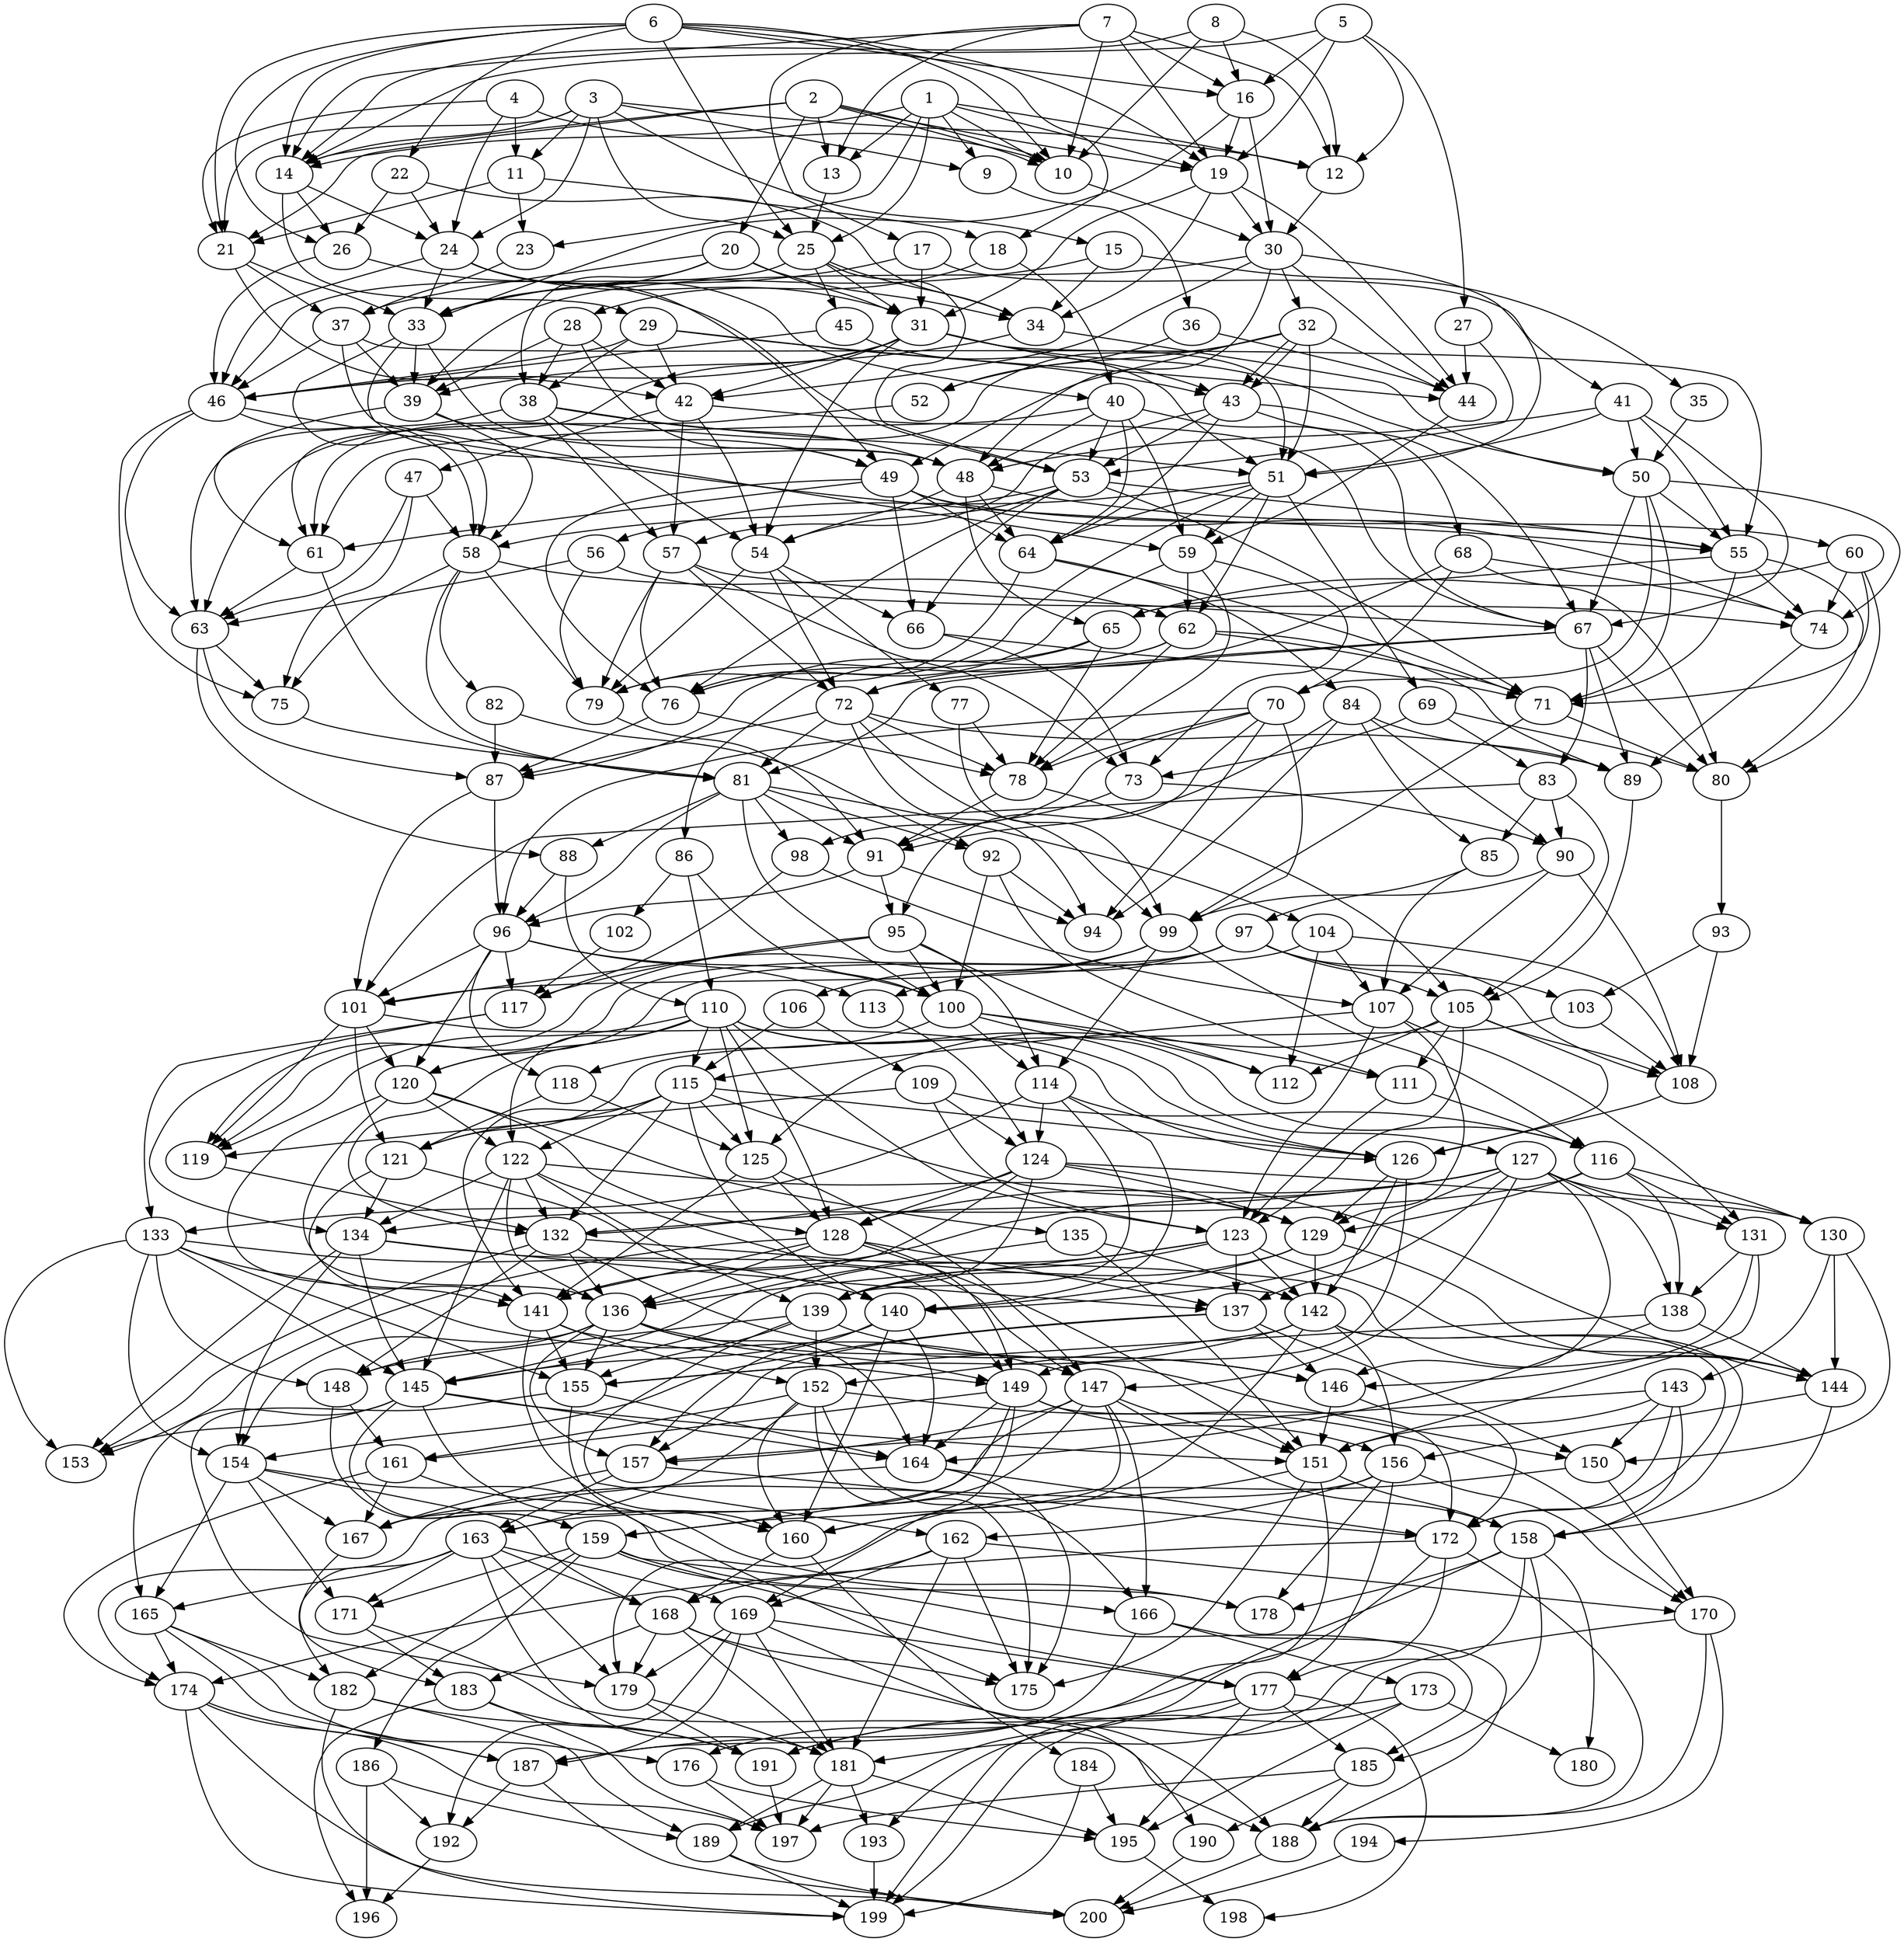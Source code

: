 // DAG automatically generated by daggen at Wed Apr 12 12:21:13 2017
// ./daggen --dot -n 200 --jump=3 --fat=0.4 --regularity=0.4 --density=0.8 
digraph G {
  1 [size="368293445632", alpha="0.04"]
  1 -> 9 [size ="411041792"]
  1 -> 10 [size ="411041792"]
  1 -> 12 [size ="411041792"]
  1 -> 13 [size ="411041792"]
  1 -> 14 [size ="411041792"]
  1 -> 19 [size ="411041792"]
  1 -> 23 [size ="411041792"]
  1 -> 25 [size ="411041792"]
  2 [size="134217728000", alpha="0.10"]
  2 -> 10 [size ="209715200"]
  2 -> 10 [size ="209715200"]
  2 -> 13 [size ="209715200"]
  2 -> 14 [size ="209715200"]
  2 -> 19 [size ="209715200"]
  2 -> 20 [size ="209715200"]
  2 -> 21 [size ="209715200"]
  3 [size="109355901826", alpha="0.17"]
  3 -> 9 [size ="75497472"]
  3 -> 11 [size ="75497472"]
  3 -> 12 [size ="75497472"]
  3 -> 14 [size ="75497472"]
  3 -> 15 [size ="75497472"]
  3 -> 21 [size ="75497472"]
  3 -> 24 [size ="75497472"]
  3 -> 25 [size ="75497472"]
  4 [size="1234537077273", alpha="0.11"]
  4 -> 10 [size ="838860800"]
  4 -> 11 [size ="838860800"]
  4 -> 21 [size ="838860800"]
  4 -> 24 [size ="838860800"]
  5 [size="1654429727", alpha="0.11"]
  5 -> 12 [size ="33554432"]
  5 -> 14 [size ="33554432"]
  5 -> 16 [size ="33554432"]
  5 -> 19 [size ="33554432"]
  5 -> 27 [size ="33554432"]
  6 [size="281439000", alpha="0.11"]
  6 -> 10 [size ="33554432"]
  6 -> 14 [size ="33554432"]
  6 -> 16 [size ="33554432"]
  6 -> 18 [size ="33554432"]
  6 -> 19 [size ="33554432"]
  6 -> 21 [size ="33554432"]
  6 -> 22 [size ="33554432"]
  6 -> 25 [size ="33554432"]
  6 -> 26 [size ="33554432"]
  7 [size="549755813888", alpha="0.03"]
  7 -> 10 [size ="536870912"]
  7 -> 12 [size ="536870912"]
  7 -> 13 [size ="536870912"]
  7 -> 14 [size ="536870912"]
  7 -> 16 [size ="536870912"]
  7 -> 17 [size ="536870912"]
  7 -> 19 [size ="536870912"]
  8 [size="6174677296", alpha="0.07"]
  8 -> 10 [size ="536870912"]
  8 -> 12 [size ="536870912"]
  8 -> 14 [size ="536870912"]
  8 -> 16 [size ="536870912"]
  9 [size="549755813888", alpha="0.01"]
  9 -> 36 [size ="536870912"]
  10 [size="296019040074", alpha="0.10"]
  10 -> 30 [size ="209715200"]
  11 [size="776994365796", alpha="0.15"]
  11 -> 18 [size ="679477248"]
  11 -> 21 [size ="679477248"]
  11 -> 23 [size ="679477248"]
  12 [size="13362527314", alpha="0.11"]
  12 -> 30 [size ="301989888"]
  13 [size="2251028786", alpha="0.08"]
  13 -> 25 [size ="209715200"]
  14 [size="1790245215", alpha="0.15"]
  14 -> 24 [size ="33554432"]
  14 -> 26 [size ="33554432"]
  14 -> 29 [size ="33554432"]
  15 [size="334935406", alpha="0.16"]
  15 -> 33 [size ="33554432"]
  15 -> 34 [size ="33554432"]
  15 -> 35 [size ="33554432"]
  16 [size="584017056", alpha="0.16"]
  16 -> 19 [size ="33554432"]
  16 -> 30 [size ="33554432"]
  16 -> 33 [size ="33554432"]
  17 [size="509482524656", alpha="0.20"]
  17 -> 31 [size ="411041792"]
  17 -> 33 [size ="411041792"]
  17 -> 41 [size ="411041792"]
  18 [size="368293445632", alpha="0.09"]
  18 -> 28 [size ="411041792"]
  18 -> 40 [size ="411041792"]
  19 [size="1828692955", alpha="0.10"]
  19 -> 30 [size ="33554432"]
  19 -> 31 [size ="33554432"]
  19 -> 34 [size ="33554432"]
  19 -> 44 [size ="33554432"]
  20 [size="231928233984", alpha="0.17"]
  20 -> 31 [size ="301989888"]
  20 -> 33 [size ="301989888"]
  20 -> 34 [size ="301989888"]
  20 -> 37 [size ="301989888"]
  20 -> 38 [size ="301989888"]
  21 [size="102871342978", alpha="0.12"]
  21 -> 33 [size ="301989888"]
  21 -> 37 [size ="301989888"]
  21 -> 42 [size ="301989888"]
  22 [size="1073741824000", alpha="0.19"]
  22 -> 24 [size ="838860800"]
  22 -> 26 [size ="838860800"]
  22 -> 34 [size ="838860800"]
  23 [size="68719476736", alpha="0.07"]
  23 -> 37 [size ="134217728"]
  24 [size="302298536275", alpha="0.01"]
  24 -> 31 [size ="209715200"]
  24 -> 33 [size ="209715200"]
  24 -> 40 [size ="209715200"]
  24 -> 46 [size ="209715200"]
  24 -> 49 [size ="209715200"]
  25 [size="368293445632", alpha="0.04"]
  25 -> 31 [size ="411041792"]
  25 -> 34 [size ="411041792"]
  25 -> 45 [size ="411041792"]
  25 -> 46 [size ="411041792"]
  25 -> 53 [size ="411041792"]
  26 [size="134217728000", alpha="0.09"]
  26 -> 46 [size ="209715200"]
  26 -> 53 [size ="209715200"]
  27 [size="298784224212", alpha="0.17"]
  27 -> 44 [size ="209715200"]
  27 -> 53 [size ="209715200"]
  28 [size="46051815224", alpha="0.19"]
  28 -> 38 [size ="209715200"]
  28 -> 39 [size ="209715200"]
  28 -> 42 [size ="209715200"]
  28 -> 49 [size ="209715200"]
  29 [size="28991029248", alpha="0.00"]
  29 -> 38 [size ="75497472"]
  29 -> 42 [size ="75497472"]
  29 -> 43 [size ="75497472"]
  29 -> 44 [size ="75497472"]
  29 -> 46 [size ="75497472"]
  30 [size="4412705134", alpha="0.10"]
  30 -> 32 [size ="75497472"]
  30 -> 39 [size ="75497472"]
  30 -> 42 [size ="75497472"]
  30 -> 44 [size ="75497472"]
  30 -> 48 [size ="75497472"]
  30 -> 51 [size ="75497472"]
  31 [size="28991029248", alpha="0.12"]
  31 -> 42 [size ="75497472"]
  31 -> 43 [size ="75497472"]
  31 -> 46 [size ="75497472"]
  31 -> 50 [size ="75497472"]
  31 -> 51 [size ="75497472"]
  31 -> 54 [size ="75497472"]
  31 -> 61 [size ="75497472"]
  32 [size="368293445632", alpha="0.05"]
  32 -> 43 [size ="411041792"]
  32 -> 43 [size ="411041792"]
  32 -> 44 [size ="411041792"]
  32 -> 49 [size ="411041792"]
  32 -> 51 [size ="411041792"]
  32 -> 52 [size ="411041792"]
  32 -> 61 [size ="411041792"]
  33 [size="1531015731", alpha="0.10"]
  33 -> 39 [size ="33554432"]
  33 -> 48 [size ="33554432"]
  33 -> 58 [size ="33554432"]
  33 -> 59 [size ="33554432"]
  34 [size="27780742735", alpha="0.11"]
  34 -> 39 [size ="75497472"]
  34 -> 50 [size ="75497472"]
  35 [size="8589934592", alpha="0.08"]
  35 -> 50 [size ="33554432"]
  36 [size="9481918519", alpha="0.02"]
  36 -> 44 [size ="838860800"]
  36 -> 52 [size ="838860800"]
  37 [size="8589934592", alpha="0.05"]
  37 -> 39 [size ="33554432"]
  37 -> 46 [size ="33554432"]
  37 -> 48 [size ="33554432"]
  37 -> 55 [size ="33554432"]
  38 [size="782757789696", alpha="0.20"]
  38 -> 48 [size ="679477248"]
  38 -> 51 [size ="679477248"]
  38 -> 54 [size ="679477248"]
  38 -> 57 [size ="679477248"]
  38 -> 63 [size ="679477248"]
  39 [size="782757789696", alpha="0.09"]
  39 -> 49 [size ="679477248"]
  39 -> 58 [size ="679477248"]
  39 -> 61 [size ="679477248"]
  40 [size="7920387108", alpha="0.14"]
  40 -> 48 [size ="411041792"]
  40 -> 53 [size ="411041792"]
  40 -> 59 [size ="411041792"]
  40 -> 61 [size ="411041792"]
  40 -> 64 [size ="411041792"]
  40 -> 67 [size ="411041792"]
  41 [size="273609876285", alpha="0.01"]
  41 -> 48 [size ="679477248"]
  41 -> 50 [size ="679477248"]
  41 -> 51 [size ="679477248"]
  41 -> 55 [size ="679477248"]
  41 -> 67 [size ="679477248"]
  42 [size="63625703676", alpha="0.06"]
  42 -> 47 [size ="134217728"]
  42 -> 54 [size ="134217728"]
  42 -> 57 [size ="134217728"]
  42 -> 67 [size ="134217728"]
  43 [size="4725918810", alpha="0.04"]
  43 -> 53 [size ="75497472"]
  43 -> 57 [size ="75497472"]
  43 -> 64 [size ="75497472"]
  43 -> 67 [size ="75497472"]
  43 -> 68 [size ="75497472"]
  44 [size="9606427144", alpha="0.01"]
  44 -> 59 [size ="33554432"]
  45 [size="8589934592", alpha="0.16"]
  45 -> 46 [size ="33554432"]
  45 -> 51 [size ="33554432"]
  46 [size="483720447131", alpha="0.07"]
  46 -> 55 [size ="301989888"]
  46 -> 58 [size ="301989888"]
  46 -> 63 [size ="301989888"]
  46 -> 75 [size ="301989888"]
  47 [size="368293445632", alpha="0.03"]
  47 -> 58 [size ="411041792"]
  47 -> 63 [size ="411041792"]
  47 -> 75 [size ="411041792"]
  48 [size="338285886497", alpha="0.09"]
  48 -> 54 [size ="411041792"]
  48 -> 55 [size ="411041792"]
  48 -> 64 [size ="411041792"]
  48 -> 65 [size ="411041792"]
  49 [size="128492936909", alpha="0.17"]
  49 -> 60 [size ="411041792"]
  49 -> 61 [size ="411041792"]
  49 -> 64 [size ="411041792"]
  49 -> 66 [size ="411041792"]
  49 -> 74 [size ="411041792"]
  49 -> 76 [size ="411041792"]
  50 [size="1929074480", alpha="0.09"]
  50 -> 55 [size ="134217728"]
  50 -> 67 [size ="134217728"]
  50 -> 70 [size ="134217728"]
  50 -> 71 [size ="134217728"]
  50 -> 74 [size ="134217728"]
  51 [size="1877900633", alpha="0.02"]
  51 -> 56 [size ="33554432"]
  51 -> 59 [size ="33554432"]
  51 -> 62 [size ="33554432"]
  51 -> 64 [size ="33554432"]
  51 -> 69 [size ="33554432"]
  51 -> 76 [size ="33554432"]
  52 [size="1346688474301", alpha="0.19"]
  52 -> 63 [size ="838860800"]
  53 [size="7114075534", alpha="0.17"]
  53 -> 54 [size ="209715200"]
  53 -> 55 [size ="209715200"]
  53 -> 58 [size ="209715200"]
  53 -> 66 [size ="209715200"]
  53 -> 71 [size ="209715200"]
  53 -> 76 [size ="209715200"]
  54 [size="307178671201", alpha="0.00"]
  54 -> 66 [size ="301989888"]
  54 -> 72 [size ="301989888"]
  54 -> 77 [size ="301989888"]
  54 -> 79 [size ="301989888"]
  55 [size="1073741824000", alpha="0.10"]
  55 -> 65 [size ="838860800"]
  55 -> 71 [size ="838860800"]
  55 -> 74 [size ="838860800"]
  55 -> 80 [size ="838860800"]
  56 [size="134217728000", alpha="0.19"]
  56 -> 63 [size ="209715200"]
  56 -> 74 [size ="209715200"]
  56 -> 79 [size ="209715200"]
  57 [size="28991029248", alpha="0.08"]
  57 -> 67 [size ="75497472"]
  57 -> 72 [size ="75497472"]
  57 -> 73 [size ="75497472"]
  57 -> 76 [size ="75497472"]
  57 -> 79 [size ="75497472"]
  58 [size="24430827025", alpha="0.13"]
  58 -> 62 [size ="411041792"]
  58 -> 75 [size ="411041792"]
  58 -> 79 [size ="411041792"]
  58 -> 81 [size ="411041792"]
  58 -> 82 [size ="411041792"]
  59 [size="549755813888", alpha="0.14"]
  59 -> 62 [size ="536870912"]
  59 -> 73 [size ="536870912"]
  59 -> 76 [size ="536870912"]
  59 -> 78 [size ="536870912"]
  60 [size="231928233984", alpha="0.16"]
  60 -> 65 [size ="301989888"]
  60 -> 71 [size ="301989888"]
  60 -> 74 [size ="301989888"]
  60 -> 80 [size ="301989888"]
  61 [size="6962504195", alpha="0.18"]
  61 -> 63 [size ="209715200"]
  61 -> 81 [size ="209715200"]
  62 [size="41975061076", alpha="0.20"]
  62 -> 71 [size ="33554432"]
  62 -> 78 [size ="33554432"]
  62 -> 79 [size ="33554432"]
  62 -> 86 [size ="33554432"]
  62 -> 89 [size ="33554432"]
  63 [size="782757789696", alpha="0.05"]
  63 -> 75 [size ="679477248"]
  63 -> 87 [size ="679477248"]
  63 -> 88 [size ="679477248"]
  64 [size="58514520455", alpha="0.05"]
  64 -> 71 [size ="75497472"]
  64 -> 79 [size ="75497472"]
  64 -> 84 [size ="75497472"]
  65 [size="1073741824000", alpha="0.10"]
  65 -> 76 [size ="838860800"]
  65 -> 78 [size ="838860800"]
  65 -> 87 [size ="838860800"]
  66 [size="691193331722", alpha="0.13"]
  66 -> 71 [size ="679477248"]
  66 -> 73 [size ="679477248"]
  67 [size="45992121046", alpha="0.11"]
  67 -> 72 [size ="33554432"]
  67 -> 80 [size ="33554432"]
  67 -> 81 [size ="33554432"]
  67 -> 83 [size ="33554432"]
  67 -> 89 [size ="33554432"]
  68 [size="9245728828", alpha="0.08"]
  68 -> 70 [size ="838860800"]
  68 -> 72 [size ="838860800"]
  68 -> 74 [size ="838860800"]
  68 -> 80 [size ="838860800"]
  69 [size="2614385697", alpha="0.11"]
  69 -> 73 [size ="301989888"]
  69 -> 80 [size ="301989888"]
  69 -> 83 [size ="301989888"]
  70 [size="322379187522", alpha="0.14"]
  70 -> 78 [size ="679477248"]
  70 -> 94 [size ="679477248"]
  70 -> 95 [size ="679477248"]
  70 -> 96 [size ="679477248"]
  70 -> 98 [size ="679477248"]
  70 -> 99 [size ="679477248"]
  71 [size="1095664540", alpha="0.08"]
  71 -> 80 [size ="134217728"]
  71 -> 99 [size ="134217728"]
  72 [size="114236084162", alpha="0.08"]
  72 -> 78 [size ="301989888"]
  72 -> 81 [size ="301989888"]
  72 -> 87 [size ="301989888"]
  72 -> 89 [size ="301989888"]
  72 -> 94 [size ="301989888"]
  72 -> 99 [size ="301989888"]
  73 [size="20275635616", alpha="0.20"]
  73 -> 90 [size ="33554432"]
  73 -> 91 [size ="33554432"]
  74 [size="255721210959", alpha="0.19"]
  74 -> 89 [size ="838860800"]
  75 [size="6543662843", alpha="0.19"]
  75 -> 81 [size ="33554432"]
  76 [size="40442482721", alpha="0.11"]
  76 -> 78 [size ="33554432"]
  76 -> 87 [size ="33554432"]
  77 [size="766029849478", alpha="0.15"]
  77 -> 78 [size ="679477248"]
  77 -> 99 [size ="679477248"]
  78 [size="782757789696", alpha="0.01"]
  78 -> 91 [size ="679477248"]
  78 -> 105 [size ="679477248"]
  79 [size="12382931155", alpha="0.02"]
  79 -> 91 [size ="411041792"]
  80 [size="231928233984", alpha="0.12"]
  80 -> 93 [size ="301989888"]
  81 [size="231928233984", alpha="0.08"]
  81 -> 88 [size ="301989888"]
  81 -> 91 [size ="301989888"]
  81 -> 92 [size ="301989888"]
  81 -> 96 [size ="301989888"]
  81 -> 98 [size ="301989888"]
  81 -> 100 [size ="301989888"]
  81 -> 104 [size ="301989888"]
  82 [size="134217728000", alpha="0.09"]
  82 -> 87 [size ="209715200"]
  82 -> 92 [size ="209715200"]
  83 [size="68719476736", alpha="0.06"]
  83 -> 85 [size ="134217728"]
  83 -> 90 [size ="134217728"]
  83 -> 101 [size ="134217728"]
  83 -> 105 [size ="134217728"]
  84 [size="704802766044", alpha="0.11"]
  84 -> 85 [size ="536870912"]
  84 -> 89 [size ="536870912"]
  84 -> 90 [size ="536870912"]
  84 -> 91 [size ="536870912"]
  84 -> 94 [size ="536870912"]
  85 [size="134217728000", alpha="0.04"]
  85 -> 97 [size ="209715200"]
  85 -> 107 [size ="209715200"]
  86 [size="368293445632", alpha="0.04"]
  86 -> 100 [size ="411041792"]
  86 -> 102 [size ="411041792"]
  86 -> 110 [size ="411041792"]
  87 [size="28991029248", alpha="0.13"]
  87 -> 96 [size ="75497472"]
  87 -> 101 [size ="75497472"]
  88 [size="42008998769", alpha="0.08"]
  88 -> 96 [size ="838860800"]
  88 -> 110 [size ="838860800"]
  89 [size="1869442950", alpha="0.10"]
  89 -> 105 [size ="33554432"]
  90 [size="14526925457", alpha="0.06"]
  90 -> 99 [size ="33554432"]
  90 -> 107 [size ="33554432"]
  90 -> 108 [size ="33554432"]
  91 [size="900345558", alpha="0.16"]
  91 -> 94 [size ="33554432"]
  91 -> 95 [size ="33554432"]
  91 -> 96 [size ="33554432"]
  92 [size="26606401885", alpha="0.10"]
  92 -> 94 [size ="33554432"]
  92 -> 100 [size ="33554432"]
  92 -> 111 [size ="33554432"]
  93 [size="329770760531", alpha="0.02"]
  93 -> 103 [size ="301989888"]
  93 -> 108 [size ="301989888"]
  94 [size="12366542077", alpha="0.10"]
  95 [size="368293445632", alpha="0.11"]
  95 -> 100 [size ="411041792"]
  95 -> 101 [size ="411041792"]
  95 -> 112 [size ="411041792"]
  95 -> 114 [size ="411041792"]
  95 -> 117 [size ="411041792"]
  96 [size="162178927574", alpha="0.09"]
  96 -> 100 [size ="209715200"]
  96 -> 101 [size ="209715200"]
  96 -> 113 [size ="209715200"]
  96 -> 117 [size ="209715200"]
  96 -> 118 [size ="209715200"]
  96 -> 120 [size ="209715200"]
  97 [size="173806374192", alpha="0.07"]
  97 -> 101 [size ="134217728"]
  97 -> 103 [size ="134217728"]
  97 -> 105 [size ="134217728"]
  97 -> 108 [size ="134217728"]
  97 -> 113 [size ="134217728"]
  97 -> 119 [size ="134217728"]
  98 [size="1909905517", alpha="0.02"]
  98 -> 107 [size ="33554432"]
  98 -> 117 [size ="33554432"]
  99 [size="28991029248", alpha="0.06"]
  99 -> 106 [size ="75497472"]
  99 -> 114 [size ="75497472"]
  99 -> 116 [size ="75497472"]
  99 -> 119 [size ="75497472"]
  100 [size="303259181420", alpha="0.05"]
  100 -> 111 [size ="536870912"]
  100 -> 112 [size ="536870912"]
  100 -> 114 [size ="536870912"]
  100 -> 116 [size ="536870912"]
  100 -> 118 [size ="536870912"]
  101 [size="580240970630", alpha="0.05"]
  101 -> 119 [size ="679477248"]
  101 -> 120 [size ="679477248"]
  101 -> 121 [size ="679477248"]
  101 -> 126 [size ="679477248"]
  102 [size="134217728000", alpha="0.20"]
  102 -> 117 [size ="209715200"]
  103 [size="7832507257", alpha="0.13"]
  103 -> 108 [size ="134217728"]
  103 -> 121 [size ="134217728"]
  104 [size="125023839300", alpha="0.12"]
  104 -> 107 [size ="134217728"]
  104 -> 108 [size ="134217728"]
  104 -> 112 [size ="134217728"]
  104 -> 120 [size ="134217728"]
  105 [size="134217728000", alpha="0.08"]
  105 -> 108 [size ="209715200"]
  105 -> 111 [size ="209715200"]
  105 -> 112 [size ="209715200"]
  105 -> 123 [size ="209715200"]
  105 -> 125 [size ="209715200"]
  105 -> 126 [size ="209715200"]
  106 [size="34292536388", alpha="0.02"]
  106 -> 109 [size ="838860800"]
  106 -> 115 [size ="838860800"]
  107 [size="21064274572", alpha="0.13"]
  107 -> 115 [size ="679477248"]
  107 -> 123 [size ="679477248"]
  107 -> 129 [size ="679477248"]
  107 -> 131 [size ="679477248"]
  108 [size="195858778851", alpha="0.11"]
  108 -> 126 [size ="411041792"]
  109 [size="368293445632", alpha="0.19"]
  109 -> 116 [size ="411041792"]
  109 -> 119 [size ="411041792"]
  109 -> 123 [size ="411041792"]
  109 -> 124 [size ="411041792"]
  110 [size="31354585178", alpha="0.04"]
  110 -> 115 [size ="838860800"]
  110 -> 119 [size ="838860800"]
  110 -> 120 [size ="838860800"]
  110 -> 122 [size ="838860800"]
  110 -> 123 [size ="838860800"]
  110 -> 125 [size ="838860800"]
  110 -> 126 [size ="838860800"]
  110 -> 127 [size ="838860800"]
  110 -> 128 [size ="838860800"]
  110 -> 132 [size ="838860800"]
  111 [size="7947197799", alpha="0.15"]
  111 -> 116 [size ="209715200"]
  111 -> 123 [size ="209715200"]
  112 [size="8589934592", alpha="0.09"]
  113 [size="18794328488", alpha="0.16"]
  113 -> 124 [size ="838860800"]
  114 [size="782757789696", alpha="0.14"]
  114 -> 124 [size ="679477248"]
  114 -> 126 [size ="679477248"]
  114 -> 133 [size ="679477248"]
  114 -> 139 [size ="679477248"]
  114 -> 140 [size ="679477248"]
  115 [size="549755813888", alpha="0.09"]
  115 -> 121 [size ="536870912"]
  115 -> 122 [size ="536870912"]
  115 -> 125 [size ="536870912"]
  115 -> 126 [size ="536870912"]
  115 -> 129 [size ="536870912"]
  115 -> 132 [size ="536870912"]
  115 -> 140 [size ="536870912"]
  115 -> 141 [size ="536870912"]
  116 [size="6747579793", alpha="0.03"]
  116 -> 129 [size ="301989888"]
  116 -> 130 [size ="301989888"]
  116 -> 131 [size ="301989888"]
  116 -> 134 [size ="301989888"]
  116 -> 138 [size ="301989888"]
  117 [size="14988242550", alpha="0.09"]
  117 -> 133 [size ="301989888"]
  117 -> 134 [size ="301989888"]
  118 [size="40969297008", alpha="0.14"]
  118 -> 121 [size ="134217728"]
  118 -> 125 [size ="134217728"]
  119 [size="13908543770", alpha="0.14"]
  119 -> 132 [size ="411041792"]
  120 [size="10594153239", alpha="0.06"]
  120 -> 122 [size ="209715200"]
  120 -> 128 [size ="209715200"]
  120 -> 135 [size ="209715200"]
  120 -> 136 [size ="209715200"]
  120 -> 141 [size ="209715200"]
  121 [size="8589934592", alpha="0.17"]
  121 -> 134 [size ="33554432"]
  121 -> 141 [size ="33554432"]
  121 -> 149 [size ="33554432"]
  122 [size="134217728000", alpha="0.03"]
  122 -> 129 [size ="209715200"]
  122 -> 132 [size ="209715200"]
  122 -> 134 [size ="209715200"]
  122 -> 136 [size ="209715200"]
  122 -> 139 [size ="209715200"]
  122 -> 145 [size ="209715200"]
  122 -> 147 [size ="209715200"]
  123 [size="134217728000", alpha="0.17"]
  123 -> 136 [size ="209715200"]
  123 -> 137 [size ="209715200"]
  123 -> 139 [size ="209715200"]
  123 -> 142 [size ="209715200"]
  123 -> 144 [size ="209715200"]
  123 -> 145 [size ="209715200"]
  124 [size="68004148381", alpha="0.14"]
  124 -> 128 [size ="75497472"]
  124 -> 129 [size ="75497472"]
  124 -> 130 [size ="75497472"]
  124 -> 132 [size ="75497472"]
  124 -> 136 [size ="75497472"]
  124 -> 139 [size ="75497472"]
  124 -> 144 [size ="75497472"]
  125 [size="68719476736", alpha="0.11"]
  125 -> 128 [size ="134217728"]
  125 -> 141 [size ="134217728"]
  125 -> 147 [size ="134217728"]
  126 [size="28991029248", alpha="0.16"]
  126 -> 129 [size ="75497472"]
  126 -> 142 [size ="75497472"]
  126 -> 149 [size ="75497472"]
  127 [size="68719476736", alpha="0.12"]
  127 -> 128 [size ="134217728"]
  127 -> 130 [size ="134217728"]
  127 -> 131 [size ="134217728"]
  127 -> 132 [size ="134217728"]
  127 -> 137 [size ="134217728"]
  127 -> 138 [size ="134217728"]
  127 -> 140 [size ="134217728"]
  127 -> 141 [size ="134217728"]
  127 -> 146 [size ="134217728"]
  127 -> 147 [size ="134217728"]
  128 [size="345809380302", alpha="0.09"]
  128 -> 136 [size ="301989888"]
  128 -> 137 [size ="301989888"]
  128 -> 141 [size ="301989888"]
  128 -> 149 [size ="301989888"]
  128 -> 151 [size ="301989888"]
  128 -> 153 [size ="301989888"]
  129 [size="868151949132", alpha="0.01"]
  129 -> 139 [size ="536870912"]
  129 -> 140 [size ="536870912"]
  129 -> 142 [size ="536870912"]
  129 -> 144 [size ="536870912"]
  130 [size="1073741824000", alpha="0.06"]
  130 -> 143 [size ="838860800"]
  130 -> 144 [size ="838860800"]
  130 -> 150 [size ="838860800"]
  131 [size="35875803532", alpha="0.20"]
  131 -> 138 [size ="679477248"]
  131 -> 146 [size ="679477248"]
  131 -> 151 [size ="679477248"]
  132 [size="134217728000", alpha="0.13"]
  132 -> 136 [size ="209715200"]
  132 -> 142 [size ="209715200"]
  132 -> 146 [size ="209715200"]
  132 -> 148 [size ="209715200"]
  132 -> 153 [size ="209715200"]
  133 [size="172579697160", alpha="0.09"]
  133 -> 140 [size ="134217728"]
  133 -> 145 [size ="134217728"]
  133 -> 147 [size ="134217728"]
  133 -> 148 [size ="134217728"]
  133 -> 153 [size ="134217728"]
  133 -> 154 [size ="134217728"]
  133 -> 155 [size ="134217728"]
  134 [size="13958420418", alpha="0.16"]
  134 -> 137 [size ="411041792"]
  134 -> 144 [size ="411041792"]
  134 -> 145 [size ="411041792"]
  134 -> 153 [size ="411041792"]
  134 -> 154 [size ="411041792"]
  135 [size="28991029248", alpha="0.12"]
  135 -> 142 [size ="75497472"]
  135 -> 145 [size ="75497472"]
  135 -> 151 [size ="75497472"]
  136 [size="231928233984", alpha="0.03"]
  136 -> 148 [size ="301989888"]
  136 -> 149 [size ="301989888"]
  136 -> 150 [size ="301989888"]
  136 -> 154 [size ="301989888"]
  136 -> 155 [size ="301989888"]
  136 -> 157 [size ="301989888"]
  136 -> 164 [size ="301989888"]
  137 [size="3953636660", alpha="0.05"]
  137 -> 146 [size ="134217728"]
  137 -> 150 [size ="134217728"]
  137 -> 154 [size ="134217728"]
  137 -> 157 [size ="134217728"]
  138 [size="68719476736", alpha="0.02"]
  138 -> 144 [size ="134217728"]
  138 -> 155 [size ="134217728"]
  138 -> 164 [size ="134217728"]
  139 [size="28991029248", alpha="0.11"]
  139 -> 146 [size ="75497472"]
  139 -> 148 [size ="75497472"]
  139 -> 152 [size ="75497472"]
  139 -> 155 [size ="75497472"]
  139 -> 162 [size ="75497472"]
  140 [size="34039284136", alpha="0.03"]
  140 -> 145 [size ="679477248"]
  140 -> 157 [size ="679477248"]
  140 -> 160 [size ="679477248"]
  140 -> 164 [size ="679477248"]
  141 [size="330130479521", alpha="0.03"]
  141 -> 149 [size ="411041792"]
  141 -> 152 [size ="411041792"]
  141 -> 155 [size ="411041792"]
  141 -> 160 [size ="411041792"]
  142 [size="39589444646", alpha="0.01"]
  142 -> 152 [size ="679477248"]
  142 -> 155 [size ="679477248"]
  142 -> 156 [size ="679477248"]
  142 -> 158 [size ="679477248"]
  142 -> 160 [size ="679477248"]
  142 -> 172 [size ="679477248"]
  143 [size="16239830436", alpha="0.03"]
  143 -> 150 [size ="536870912"]
  143 -> 151 [size ="536870912"]
  143 -> 157 [size ="536870912"]
  143 -> 158 [size ="536870912"]
  143 -> 172 [size ="536870912"]
  144 [size="24969931662", alpha="0.19"]
  144 -> 156 [size ="536870912"]
  144 -> 158 [size ="536870912"]
  145 [size="8589934592", alpha="0.07"]
  145 -> 151 [size ="33554432"]
  145 -> 153 [size ="33554432"]
  145 -> 159 [size ="33554432"]
  145 -> 160 [size ="33554432"]
  145 -> 164 [size ="33554432"]
  145 -> 165 [size ="33554432"]
  146 [size="34005321952", alpha="0.02"]
  146 -> 151 [size ="679477248"]
  146 -> 172 [size ="679477248"]
  147 [size="10990577306", alpha="0.07"]
  147 -> 151 [size ="301989888"]
  147 -> 157 [size ="301989888"]
  147 -> 158 [size ="301989888"]
  147 -> 159 [size ="301989888"]
  147 -> 163 [size ="301989888"]
  147 -> 166 [size ="301989888"]
  147 -> 167 [size ="301989888"]
  148 [size="68719476736", alpha="0.16"]
  148 -> 159 [size ="134217728"]
  148 -> 161 [size ="134217728"]
  149 [size="52424768616", alpha="0.03"]
  149 -> 156 [size ="134217728"]
  149 -> 159 [size ="134217728"]
  149 -> 161 [size ="134217728"]
  149 -> 164 [size ="134217728"]
  149 -> 169 [size ="134217728"]
  149 -> 172 [size ="134217728"]
  150 [size="2064404776", alpha="0.15"]
  150 -> 170 [size ="33554432"]
  150 -> 179 [size ="33554432"]
  151 [size="134217728000", alpha="0.01"]
  151 -> 158 [size ="209715200"]
  151 -> 160 [size ="209715200"]
  151 -> 175 [size ="209715200"]
  151 -> 176 [size ="209715200"]
  152 [size="4897335116", alpha="0.12"]
  152 -> 160 [size ="301989888"]
  152 -> 161 [size ="301989888"]
  152 -> 163 [size ="301989888"]
  152 -> 166 [size ="301989888"]
  152 -> 170 [size ="301989888"]
  152 -> 175 [size ="301989888"]
  153 [size="198555474138", alpha="0.10"]
  154 [size="23719095712", alpha="0.08"]
  154 -> 165 [size ="838860800"]
  154 -> 167 [size ="838860800"]
  154 -> 168 [size ="838860800"]
  154 -> 171 [size ="838860800"]
  154 -> 178 [size ="838860800"]
  155 [size="782757789696", alpha="0.03"]
  155 -> 164 [size ="679477248"]
  155 -> 175 [size ="679477248"]
  155 -> 179 [size ="679477248"]
  156 [size="28991029248", alpha="0.08"]
  156 -> 162 [size ="75497472"]
  156 -> 170 [size ="75497472"]
  156 -> 174 [size ="75497472"]
  156 -> 177 [size ="75497472"]
  156 -> 178 [size ="75497472"]
  157 [size="231928233984", alpha="0.10"]
  157 -> 163 [size ="301989888"]
  157 -> 167 [size ="301989888"]
  157 -> 172 [size ="301989888"]
  158 [size="782757789696", alpha="0.05"]
  158 -> 178 [size ="679477248"]
  158 -> 180 [size ="679477248"]
  158 -> 181 [size ="679477248"]
  158 -> 185 [size ="679477248"]
  158 -> 187 [size ="679477248"]
  159 [size="143389823057", alpha="0.02"]
  159 -> 166 [size ="411041792"]
  159 -> 171 [size ="411041792"]
  159 -> 177 [size ="411041792"]
  159 -> 182 [size ="411041792"]
  159 -> 185 [size ="411041792"]
  159 -> 186 [size ="411041792"]
  160 [size="76863255696", alpha="0.17"]
  160 -> 168 [size ="134217728"]
  160 -> 184 [size ="134217728"]
  161 [size="231928233984", alpha="0.08"]
  161 -> 167 [size ="301989888"]
  161 -> 174 [size ="301989888"]
  161 -> 178 [size ="301989888"]
  162 [size="52645523509", alpha="0.17"]
  162 -> 168 [size ="838860800"]
  162 -> 169 [size ="838860800"]
  162 -> 170 [size ="838860800"]
  162 -> 175 [size ="838860800"]
  162 -> 181 [size ="838860800"]
  163 [size="68719476736", alpha="0.07"]
  163 -> 165 [size ="134217728"]
  163 -> 168 [size ="134217728"]
  163 -> 169 [size ="134217728"]
  163 -> 171 [size ="134217728"]
  163 -> 179 [size ="134217728"]
  163 -> 181 [size ="134217728"]
  163 -> 182 [size ="134217728"]
  164 [size="1073741824000", alpha="0.08"]
  164 -> 167 [size ="838860800"]
  164 -> 172 [size ="838860800"]
  164 -> 175 [size ="838860800"]
  165 [size="782757789696", alpha="0.15"]
  165 -> 174 [size ="679477248"]
  165 -> 176 [size ="679477248"]
  165 -> 182 [size ="679477248"]
  165 -> 187 [size ="679477248"]
  166 [size="26240002788", alpha="0.14"]
  166 -> 173 [size ="75497472"]
  166 -> 187 [size ="75497472"]
  166 -> 188 [size ="75497472"]
  167 [size="73423661076", alpha="0.09"]
  167 -> 183 [size ="134217728"]
  168 [size="231928233984", alpha="0.00"]
  168 -> 175 [size ="301989888"]
  168 -> 179 [size ="301989888"]
  168 -> 181 [size ="301989888"]
  168 -> 183 [size ="301989888"]
  168 -> 188 [size ="301989888"]
  169 [size="3630819806", alpha="0.02"]
  169 -> 177 [size ="75497472"]
  169 -> 179 [size ="75497472"]
  169 -> 181 [size ="75497472"]
  169 -> 187 [size ="75497472"]
  169 -> 190 [size ="75497472"]
  169 -> 192 [size ="75497472"]
  170 [size="549755813888", alpha="0.19"]
  170 -> 188 [size ="536870912"]
  170 -> 193 [size ="536870912"]
  170 -> 194 [size ="536870912"]
  171 [size="1313743731543", alpha="0.17"]
  171 -> 183 [size ="838860800"]
  171 -> 188 [size ="838860800"]
  172 [size="782757789696", alpha="0.14"]
  172 -> 174 [size ="679477248"]
  172 -> 177 [size ="679477248"]
  172 -> 188 [size ="679477248"]
  172 -> 189 [size ="679477248"]
  173 [size="134217728000", alpha="0.11"]
  173 -> 180 [size ="209715200"]
  173 -> 191 [size ="209715200"]
  173 -> 195 [size ="209715200"]
  173 -> 199 [size ="209715200"]
  174 [size="99235085904", alpha="0.10"]
  174 -> 187 [size ="134217728"]
  174 -> 197 [size ="134217728"]
  174 -> 199 [size ="134217728"]
  174 -> 200 [size ="134217728"]
  175 [size="168087280192", alpha="0.04"]
  176 [size="261543048407", alpha="0.14"]
  176 -> 195 [size ="411041792"]
  176 -> 197 [size ="411041792"]
  177 [size="34422585722", alpha="0.14"]
  177 -> 185 [size ="33554432"]
  177 -> 191 [size ="33554432"]
  177 -> 195 [size ="33554432"]
  177 -> 198 [size ="33554432"]
  177 -> 199 [size ="33554432"]
  178 [size="1069065993822", alpha="0.18"]
  179 [size="639006885425", alpha="0.09"]
  179 -> 181 [size ="411041792"]
  179 -> 191 [size ="411041792"]
  180 [size="46772851939", alpha="0.09"]
  181 [size="2983768041", alpha="0.08"]
  181 -> 189 [size ="75497472"]
  181 -> 193 [size ="75497472"]
  181 -> 195 [size ="75497472"]
  181 -> 197 [size ="75497472"]
  182 [size="1073741824000", alpha="0.13"]
  182 -> 189 [size ="838860800"]
  182 -> 191 [size ="838860800"]
  182 -> 199 [size ="838860800"]
  183 [size="68719476736", alpha="0.18"]
  183 -> 191 [size ="134217728"]
  183 -> 196 [size ="134217728"]
  183 -> 197 [size ="134217728"]
  184 [size="1042967885", alpha="0.03"]
  184 -> 195 [size ="75497472"]
  184 -> 199 [size ="75497472"]
  185 [size="782757789696", alpha="0.15"]
  185 -> 188 [size ="679477248"]
  185 -> 190 [size ="679477248"]
  185 -> 197 [size ="679477248"]
  186 [size="8589934592", alpha="0.14"]
  186 -> 189 [size ="33554432"]
  186 -> 192 [size ="33554432"]
  186 -> 196 [size ="33554432"]
  187 [size="9378510689", alpha="0.09"]
  187 -> 192 [size ="301989888"]
  187 -> 200 [size ="301989888"]
  188 [size="4779645715", alpha="0.11"]
  188 -> 200 [size ="209715200"]
  189 [size="39124439459", alpha="0.16"]
  189 -> 199 [size ="679477248"]
  189 -> 200 [size ="679477248"]
  190 [size="91304081260", alpha="0.09"]
  190 -> 200 [size ="75497472"]
  191 [size="10174480508", alpha="0.15"]
  191 -> 197 [size ="411041792"]
  192 [size="300786261265", alpha="0.04"]
  192 -> 196 [size ="209715200"]
  193 [size="6906992734", alpha="0.06"]
  193 -> 199 [size ="134217728"]
  194 [size="68719476736", alpha="0.15"]
  194 -> 200 [size ="134217728"]
  195 [size="483481970", alpha="0.09"]
  195 -> 198 [size ="33554432"]
  196 [size="68010788897", alpha="0.04"]
  197 [size="48384735662", alpha="0.02"]
  198 [size="549755813888", alpha="0.06"]
  199 [size="787932617940", alpha="0.03"]
  200 [size="549755813888", alpha="0.00"]
}
